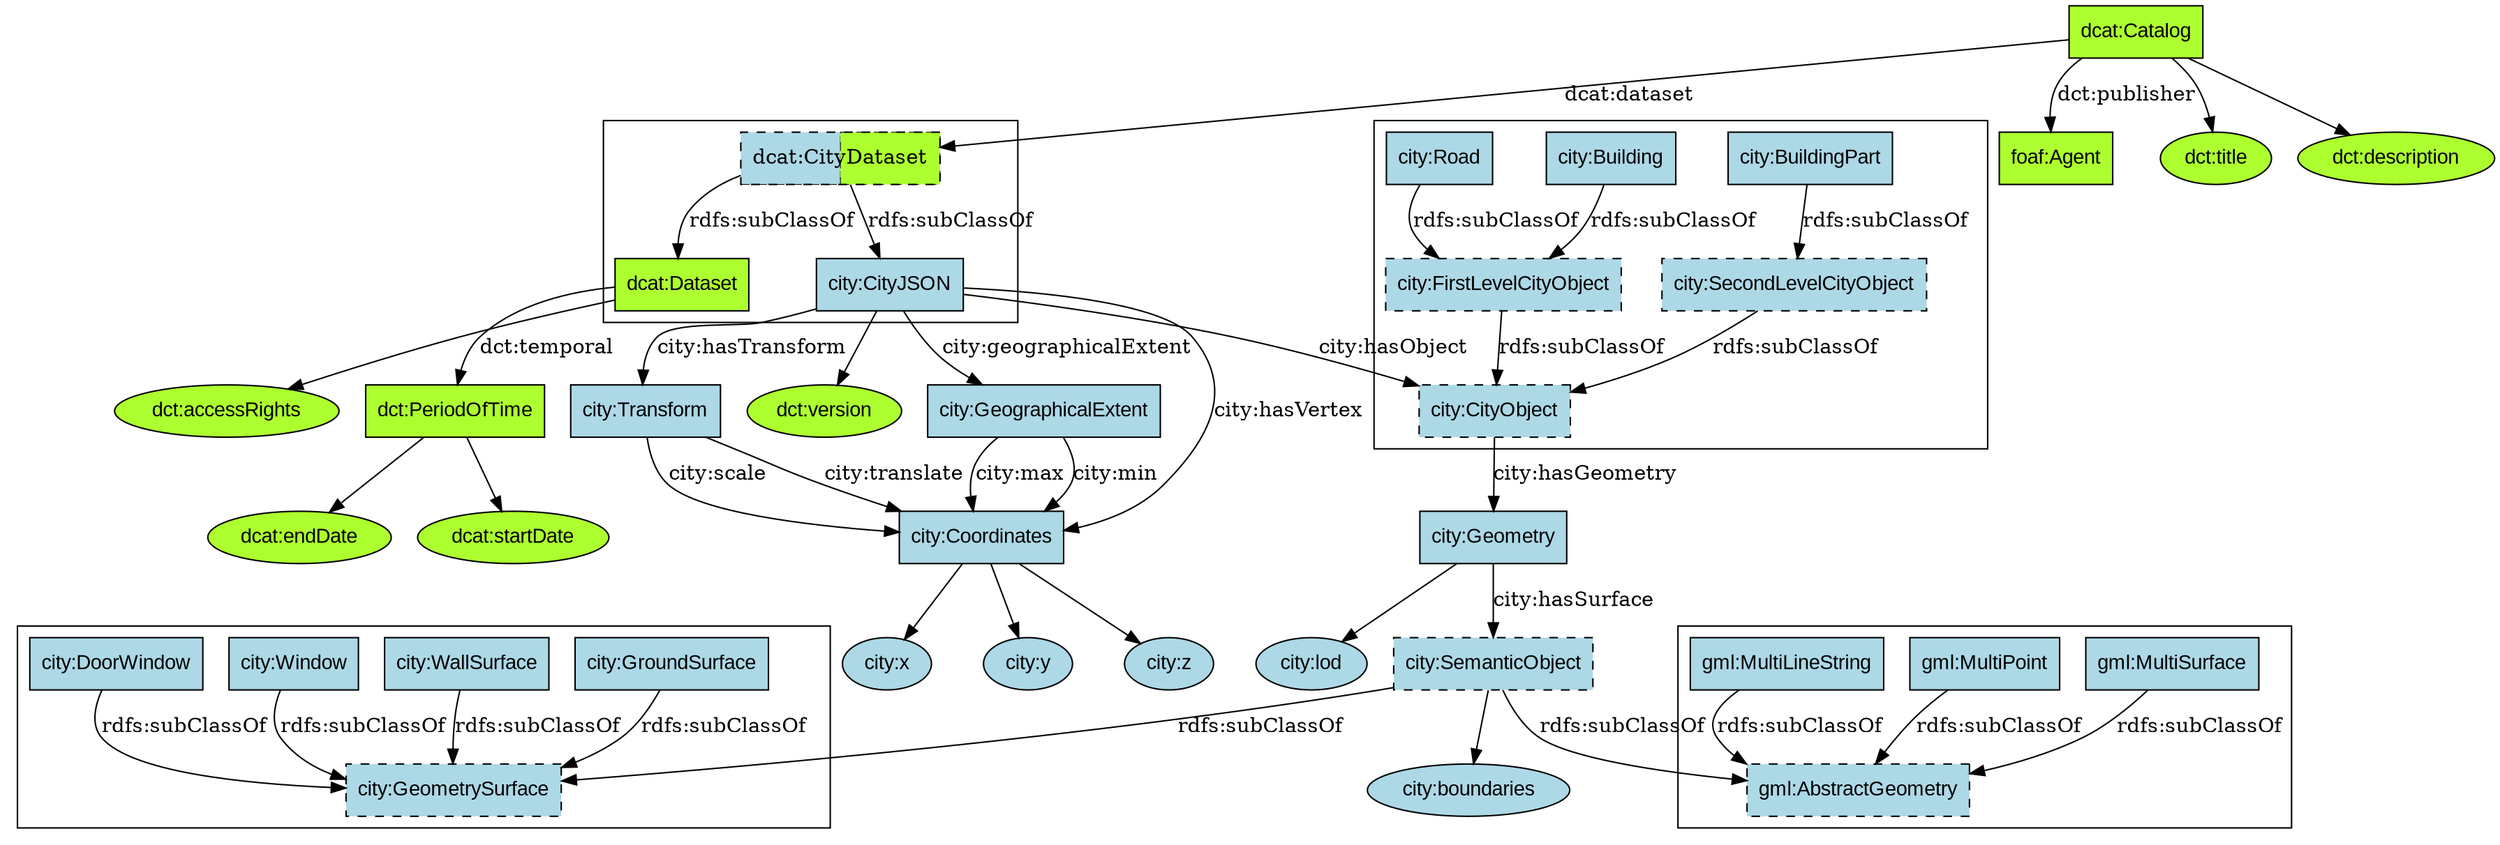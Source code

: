 digraph G {

    node [shape=box,style=filled]

    subgraph cluster_0 {
      "dcat:CityDataset" [style="dashed,striped", fillcolor="lightblue;0.5:greenyellow"]

      node [shape=box, style=filled, fillcolor=lightblue, fontname="Arial"];
      "city:CityJSON";
      node [shape=box, style=filled, fillcolor=greenyellow, fontname="Arial"];
      "dcat:Dataset";
    }

    node [shape=box, style=filled, fillcolor=greenyellow, fontname="Arial"];

    "dcat:CityDataset" -> "dcat:Dataset" [label="rdfs:subClassOf"];
    "dcat:CityDataset" -> "city:CityJSON" [label="rdfs:subClassOf"];

    "dcat:Catalog" -> "dcat:CityDataset" [label="dcat:dataset"];
    "dcat:Catalog" -> "foaf:Agent" [label="dct:publisher"];
    "dcat:Dataset" -> "dct:PeriodOfTime" [label="dct:temporal"];

    node [shape=ellipse]
    "dcat:Catalog" -> "dct:title";
    "dcat:Catalog" -> "dct:description";
    "dcat:Dataset" -> "dct:accessRights";
    "city:CityJSON" -> "dct:version"
    "dct:PeriodOfTime" -> "dcat:startDate";
    "dct:PeriodOfTime" -> "dcat:endDate";

    node [shape=box, style=filled, fillcolor=lightblue, fontname="Arial"];

    "city:CityJSON" -> "city:GeographicalExtent" [label="city:geographicalExtent"];
    "city:GeographicalExtent" -> "city:Coordinates" [label="city:min"];
    "city:GeographicalExtent" -> "city:Coordinates" [label="city:max"];
    "city:CityJSON" -> "city:CityObject" [label="city:hasObject"];

    subgraph cluster_3 {
        "city:FirstLevelCityObject" [style="filled,dashed"];
        "city:SecondLevelCityObject" [style="filled,dashed"];

        "city:FirstLevelCityObject" -> "city:CityObject" [label="rdfs:subClassOf"];
        "city:SecondLevelCityObject" -> "city:CityObject" [label="rdfs:subClassOf"];
        "city:Building" -> "city:FirstLevelCityObject" [label="rdfs:subClassOf"];
        "city:BuildingPart" -> "city:SecondLevelCityObject" [label="rdfs:subClassOf"];
        "city:Road" -> "city:FirstLevelCityObject" [label="rdfs:subClassOf"];
    }

    "city:CityObject" [style="filled,dashed"];

    "city:CityJSON" -> "city:Transform" [label="city:hasTransform"];
    "city:Transform" -> "city:Coordinates" [label="city:scale"];
    "city:Transform" -> "city:Coordinates" [label="city:translate"];
    "city:CityJSON" -> "city:Coordinates" [label="city:hasVertex"];

    subgraph cluster_1 {
        "city:GeometrySurface" [style="filled,dashed"];
        "city:GroundSurface" -> "city:GeometrySurface" [label="rdfs:subClassOf"];
        "city:WallSurface" -> "city:GeometrySurface" [label="rdfs:subClassOf"];
        "city:Window" -> "city:GeometrySurface" [label="rdfs:subClassOf"];
        "city:DoorWindow" -> "city:GeometrySurface" [label="rdfs:subClassOf"];
    }

    "city:SemanticObject" [style="filled,dashed"];
    "city:CityObject" -> "city:Geometry" [label="city:hasGeometry"];
    "city:Geometry" -> "city:SemanticObject" [label="city:hasSurface"];
    "city:SemanticObject" -> "city:GeometrySurface" [label="rdfs:subClassOf"];

    subgraph cluster_2 {
        "gml:AbstractGeometry" [style="filled,dashed"];
        "gml:MultiSurface" -> "gml:AbstractGeometry" [label="rdfs:subClassOf"];
        "gml:MultiPoint" -> "gml:AbstractGeometry" [label="rdfs:subClassOf"];
        "gml:MultiLineString" -> "gml:AbstractGeometry" [label="rdfs:subClassOf"];
    }

    "city:SemanticObject" -> "gml:AbstractGeometry" [label="rdfs:subClassOf"];

    node [shape=ellipse]

    "city:Coordinates" -> "city:x";
    "city:Coordinates" -> "city:y";
    "city:Coordinates" -> "city:z";
    {rank=same; "city:x" -> "city:y" -> "city:z" [style=invis]};
    "city:Geometry" -> "city:lod";
    "city:SemanticObject" -> "city:boundaries";

}